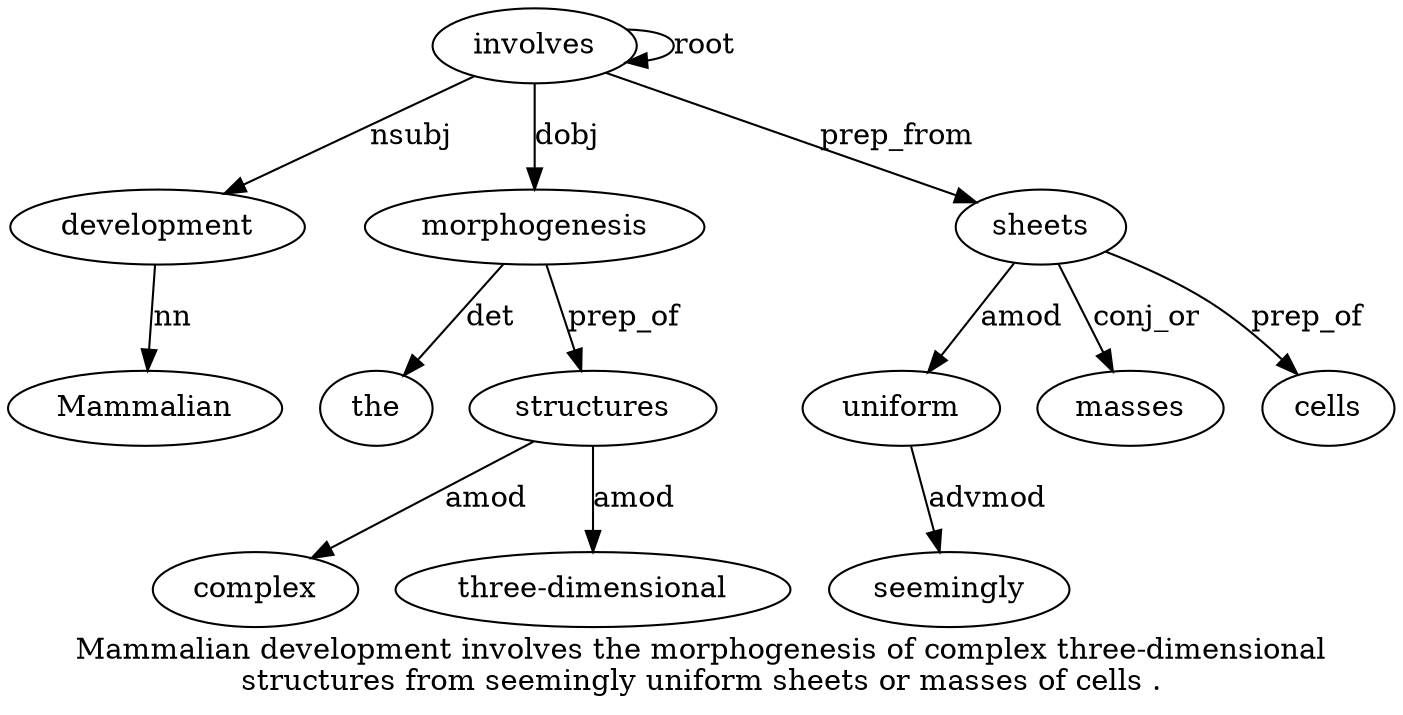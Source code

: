 digraph "Mammalian development involves the morphogenesis of complex three-dimensional structures from seemingly uniform sheets or masses of cells ." {
label="Mammalian development involves the morphogenesis of complex three-dimensional
structures from seemingly uniform sheets or masses of cells .";
development2 [style=filled, fillcolor=white, label=development];
Mammalian1 [style=filled, fillcolor=white, label=Mammalian];
development2 -> Mammalian1  [label=nn];
involves3 [style=filled, fillcolor=white, label=involves];
involves3 -> development2  [label=nsubj];
involves3 -> involves3  [label=root];
morphogenesis5 [style=filled, fillcolor=white, label=morphogenesis];
the4 [style=filled, fillcolor=white, label=the];
morphogenesis5 -> the4  [label=det];
involves3 -> morphogenesis5  [label=dobj];
structures9 [style=filled, fillcolor=white, label=structures];
complex7 [style=filled, fillcolor=white, label=complex];
structures9 -> complex7  [label=amod];
"three-dimensional8" [style=filled, fillcolor=white, label="three-dimensional"];
structures9 -> "three-dimensional8"  [label=amod];
morphogenesis5 -> structures9  [label=prep_of];
uniform12 [style=filled, fillcolor=white, label=uniform];
seemingly11 [style=filled, fillcolor=white, label=seemingly];
uniform12 -> seemingly11  [label=advmod];
sheets13 [style=filled, fillcolor=white, label=sheets];
sheets13 -> uniform12  [label=amod];
involves3 -> sheets13  [label=prep_from];
masses15 [style=filled, fillcolor=white, label=masses];
sheets13 -> masses15  [label=conj_or];
cells17 [style=filled, fillcolor=white, label=cells];
sheets13 -> cells17  [label=prep_of];
}
